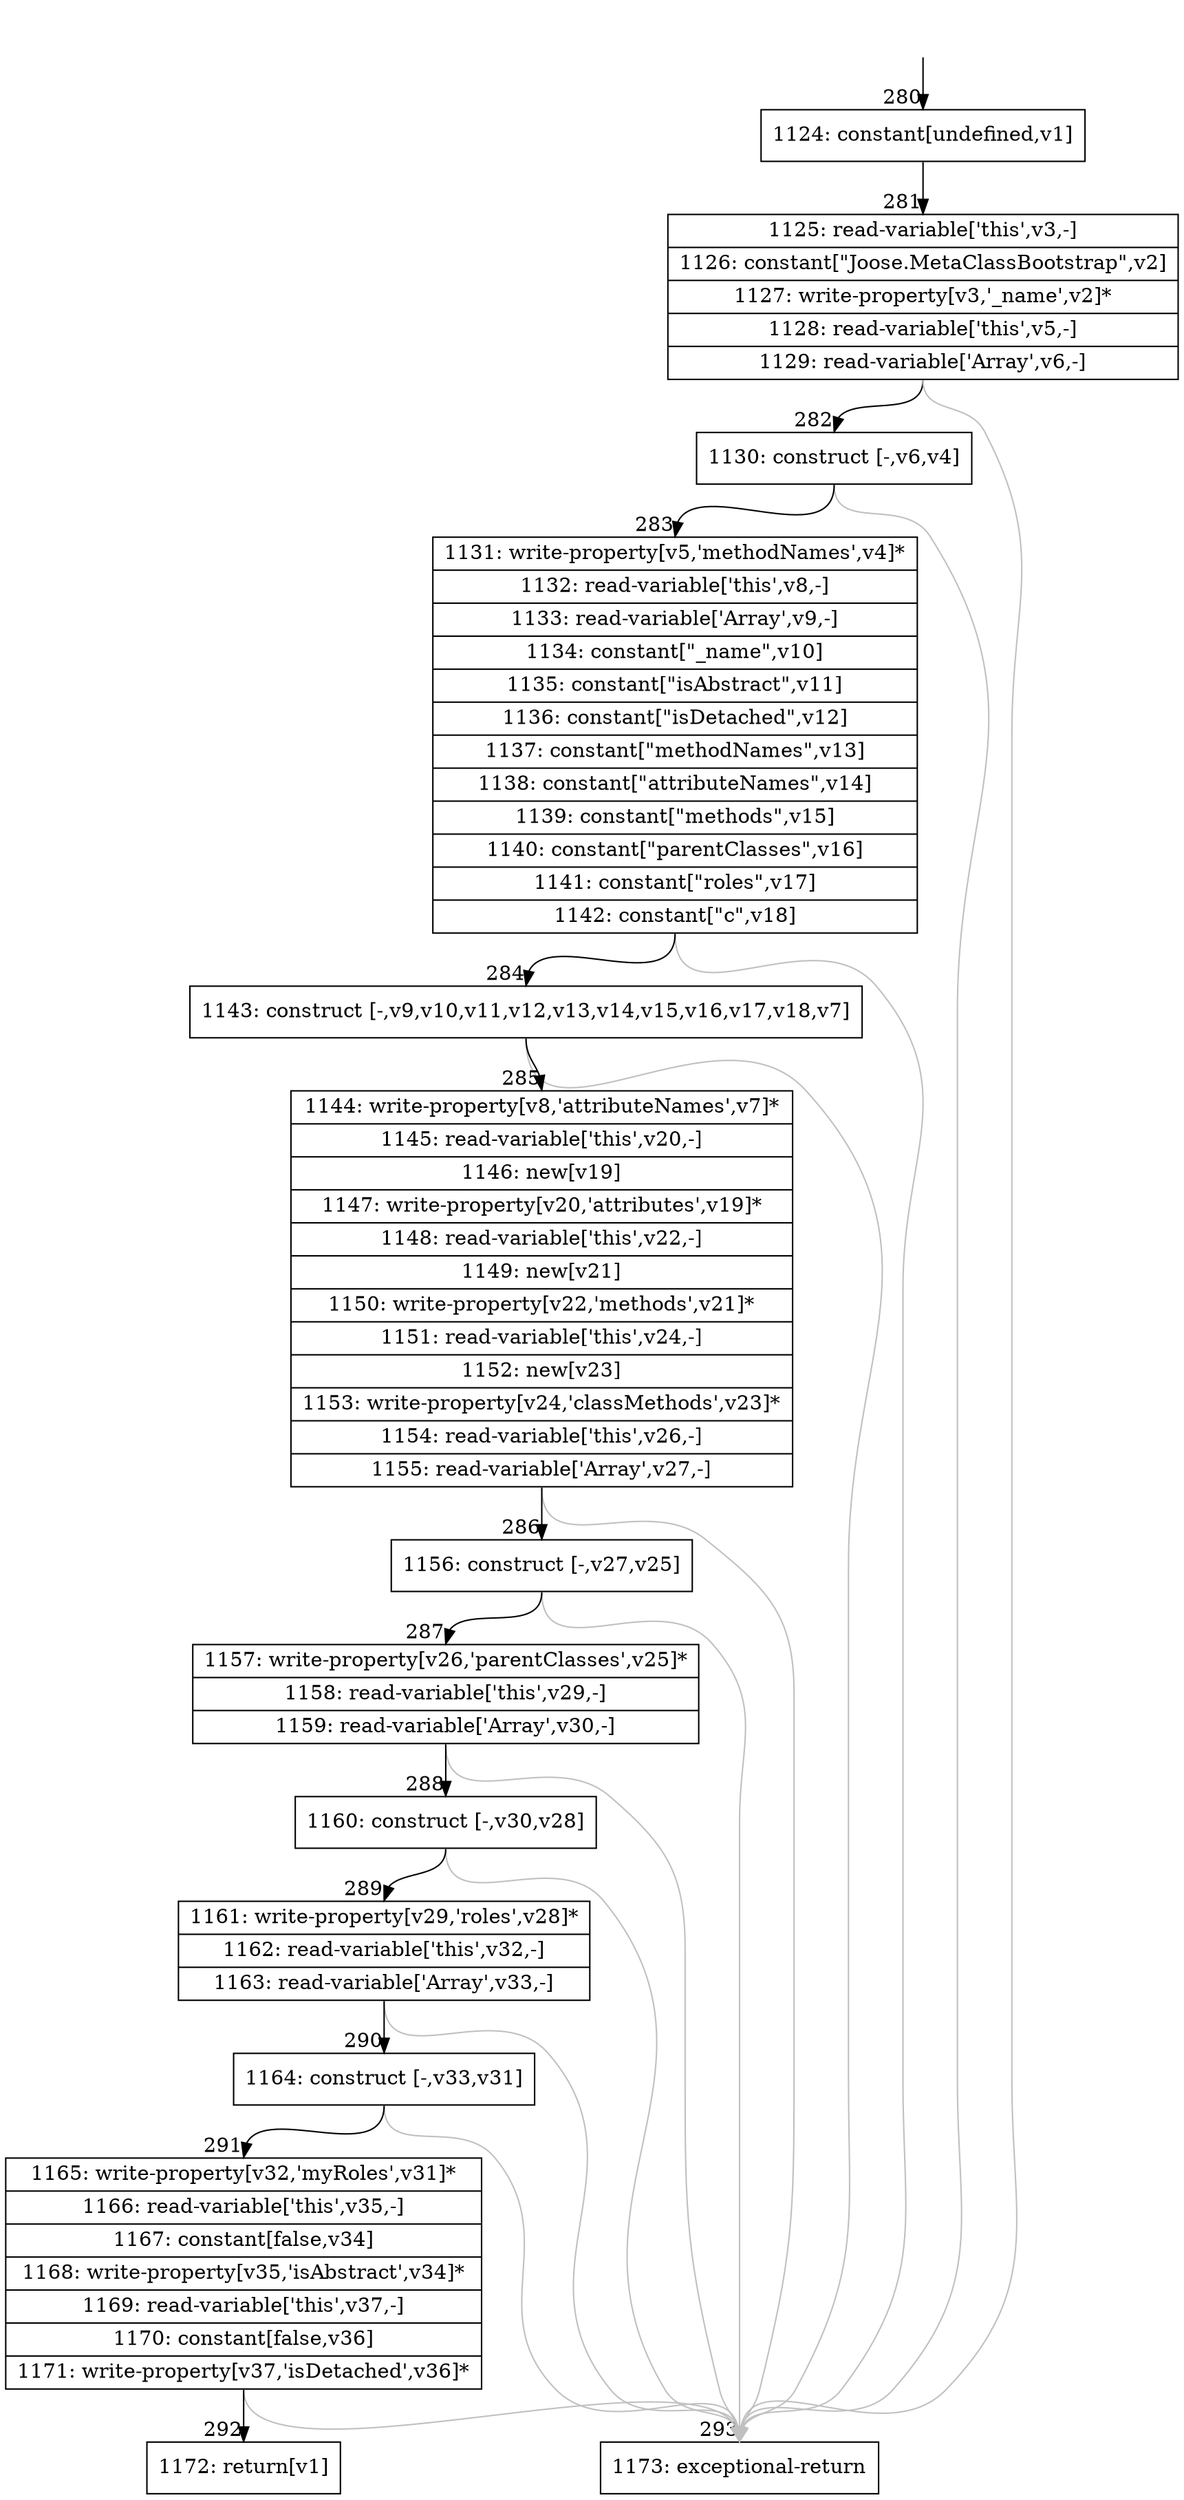 digraph {
rankdir="TD"
BB_entry31[shape=none,label=""];
BB_entry31 -> BB280 [tailport=s, headport=n, headlabel="    280"]
BB280 [shape=record label="{1124: constant[undefined,v1]}" ] 
BB280 -> BB281 [tailport=s, headport=n, headlabel="      281"]
BB281 [shape=record label="{1125: read-variable['this',v3,-]|1126: constant[\"Joose.MetaClassBootstrap\",v2]|1127: write-property[v3,'_name',v2]*|1128: read-variable['this',v5,-]|1129: read-variable['Array',v6,-]}" ] 
BB281 -> BB282 [tailport=s, headport=n, headlabel="      282"]
BB281 -> BB293 [tailport=s, headport=n, color=gray, headlabel="      293"]
BB282 [shape=record label="{1130: construct [-,v6,v4]}" ] 
BB282 -> BB283 [tailport=s, headport=n, headlabel="      283"]
BB282 -> BB293 [tailport=s, headport=n, color=gray]
BB283 [shape=record label="{1131: write-property[v5,'methodNames',v4]*|1132: read-variable['this',v8,-]|1133: read-variable['Array',v9,-]|1134: constant[\"_name\",v10]|1135: constant[\"isAbstract\",v11]|1136: constant[\"isDetached\",v12]|1137: constant[\"methodNames\",v13]|1138: constant[\"attributeNames\",v14]|1139: constant[\"methods\",v15]|1140: constant[\"parentClasses\",v16]|1141: constant[\"roles\",v17]|1142: constant[\"c\",v18]}" ] 
BB283 -> BB284 [tailport=s, headport=n, headlabel="      284"]
BB283 -> BB293 [tailport=s, headport=n, color=gray]
BB284 [shape=record label="{1143: construct [-,v9,v10,v11,v12,v13,v14,v15,v16,v17,v18,v7]}" ] 
BB284 -> BB285 [tailport=s, headport=n, headlabel="      285"]
BB284 -> BB293 [tailport=s, headport=n, color=gray]
BB285 [shape=record label="{1144: write-property[v8,'attributeNames',v7]*|1145: read-variable['this',v20,-]|1146: new[v19]|1147: write-property[v20,'attributes',v19]*|1148: read-variable['this',v22,-]|1149: new[v21]|1150: write-property[v22,'methods',v21]*|1151: read-variable['this',v24,-]|1152: new[v23]|1153: write-property[v24,'classMethods',v23]*|1154: read-variable['this',v26,-]|1155: read-variable['Array',v27,-]}" ] 
BB285 -> BB286 [tailport=s, headport=n, headlabel="      286"]
BB285 -> BB293 [tailport=s, headport=n, color=gray]
BB286 [shape=record label="{1156: construct [-,v27,v25]}" ] 
BB286 -> BB287 [tailport=s, headport=n, headlabel="      287"]
BB286 -> BB293 [tailport=s, headport=n, color=gray]
BB287 [shape=record label="{1157: write-property[v26,'parentClasses',v25]*|1158: read-variable['this',v29,-]|1159: read-variable['Array',v30,-]}" ] 
BB287 -> BB288 [tailport=s, headport=n, headlabel="      288"]
BB287 -> BB293 [tailport=s, headport=n, color=gray]
BB288 [shape=record label="{1160: construct [-,v30,v28]}" ] 
BB288 -> BB289 [tailport=s, headport=n, headlabel="      289"]
BB288 -> BB293 [tailport=s, headport=n, color=gray]
BB289 [shape=record label="{1161: write-property[v29,'roles',v28]*|1162: read-variable['this',v32,-]|1163: read-variable['Array',v33,-]}" ] 
BB289 -> BB290 [tailport=s, headport=n, headlabel="      290"]
BB289 -> BB293 [tailport=s, headport=n, color=gray]
BB290 [shape=record label="{1164: construct [-,v33,v31]}" ] 
BB290 -> BB291 [tailport=s, headport=n, headlabel="      291"]
BB290 -> BB293 [tailport=s, headport=n, color=gray]
BB291 [shape=record label="{1165: write-property[v32,'myRoles',v31]*|1166: read-variable['this',v35,-]|1167: constant[false,v34]|1168: write-property[v35,'isAbstract',v34]*|1169: read-variable['this',v37,-]|1170: constant[false,v36]|1171: write-property[v37,'isDetached',v36]*}" ] 
BB291 -> BB292 [tailport=s, headport=n, headlabel="      292"]
BB291 -> BB293 [tailport=s, headport=n, color=gray]
BB292 [shape=record label="{1172: return[v1]}" ] 
BB293 [shape=record label="{1173: exceptional-return}" ] 
//#$~ 257
}
